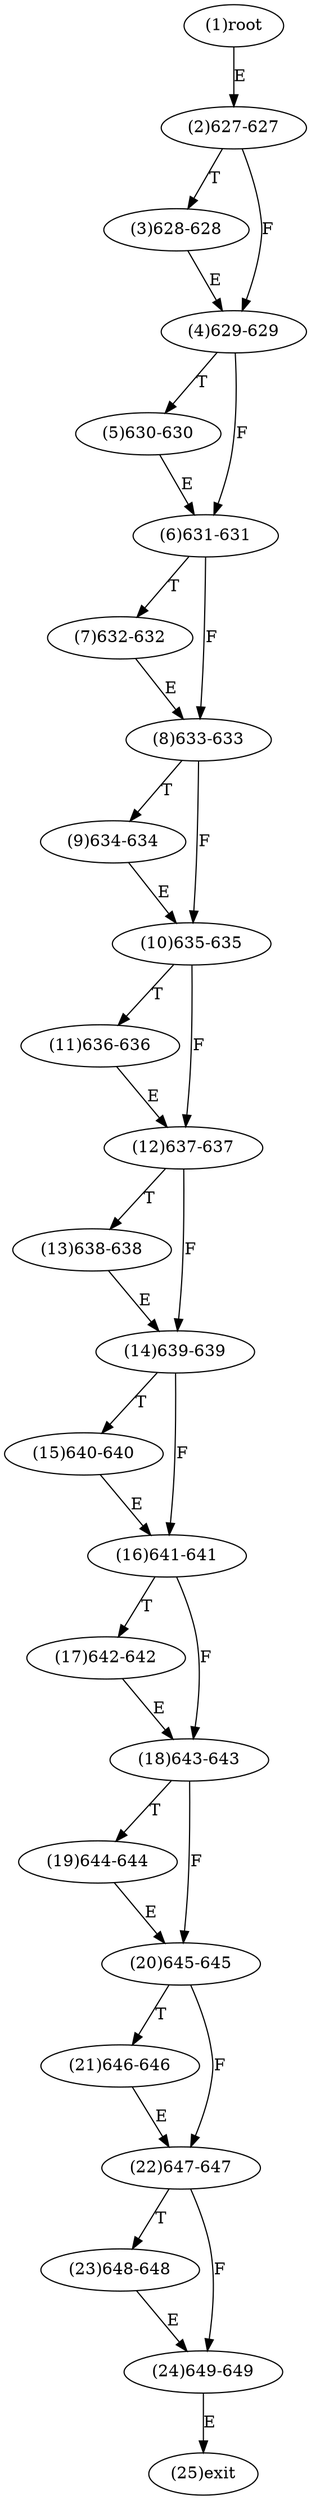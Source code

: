 digraph "" { 
1[ label="(1)root"];
2[ label="(2)627-627"];
3[ label="(3)628-628"];
4[ label="(4)629-629"];
5[ label="(5)630-630"];
6[ label="(6)631-631"];
7[ label="(7)632-632"];
8[ label="(8)633-633"];
9[ label="(9)634-634"];
10[ label="(10)635-635"];
11[ label="(11)636-636"];
12[ label="(12)637-637"];
13[ label="(13)638-638"];
14[ label="(14)639-639"];
15[ label="(15)640-640"];
17[ label="(17)642-642"];
16[ label="(16)641-641"];
19[ label="(19)644-644"];
18[ label="(18)643-643"];
21[ label="(21)646-646"];
20[ label="(20)645-645"];
23[ label="(23)648-648"];
22[ label="(22)647-647"];
25[ label="(25)exit"];
24[ label="(24)649-649"];
1->2[ label="E"];
2->4[ label="F"];
2->3[ label="T"];
3->4[ label="E"];
4->6[ label="F"];
4->5[ label="T"];
5->6[ label="E"];
6->8[ label="F"];
6->7[ label="T"];
7->8[ label="E"];
8->10[ label="F"];
8->9[ label="T"];
9->10[ label="E"];
10->12[ label="F"];
10->11[ label="T"];
11->12[ label="E"];
12->14[ label="F"];
12->13[ label="T"];
13->14[ label="E"];
14->16[ label="F"];
14->15[ label="T"];
15->16[ label="E"];
16->18[ label="F"];
16->17[ label="T"];
17->18[ label="E"];
18->20[ label="F"];
18->19[ label="T"];
19->20[ label="E"];
20->22[ label="F"];
20->21[ label="T"];
21->22[ label="E"];
22->24[ label="F"];
22->23[ label="T"];
23->24[ label="E"];
24->25[ label="E"];
}